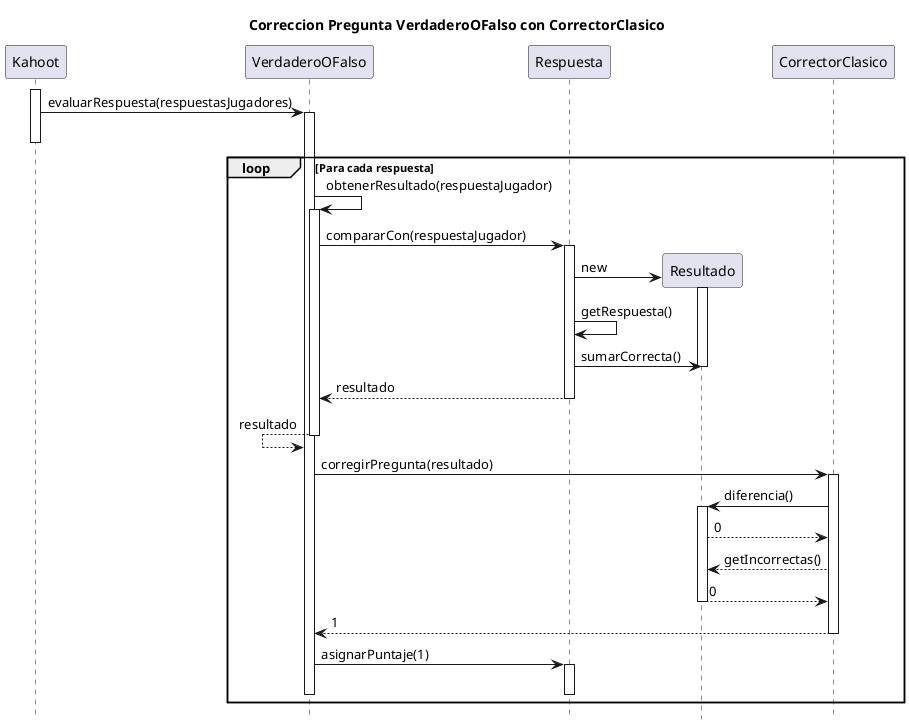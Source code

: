 @startuml VerdaderoOFalsoCorrectorClasico
hide footbox
title Correccion Pregunta VerdaderoOFalso con CorrectorClasico
activate Kahoot
Kahoot -> VerdaderoOFalso: evaluarRespuesta(respuestasJugadores)
activate VerdaderoOFalso
loop Para cada respuesta
    deactivate Kahoot
    VerdaderoOFalso -> VerdaderoOFalso: obtenerResultado(respuestaJugador)
    activate VerdaderoOFalso
    VerdaderoOFalso -> Respuesta : compararCon(respuestaJugador)
    activate Respuesta
    create Resultado
    Respuesta -> Resultado: new
    activate Resultado
    Respuesta -> Respuesta: getRespuesta()
    Respuesta -> Resultado: sumarCorrecta()
    deactivate Resultado
    Respuesta --> VerdaderoOFalso: resultado
    deactivate Respuesta
    VerdaderoOFalso <-- VerdaderoOFalso: resultado
    deactivate VerdaderoOFalso

    VerdaderoOFalso -> CorrectorClasico: corregirPregunta(resultado)
    activate CorrectorClasico
    CorrectorClasico -> Resultado: diferencia()
    activate Resultado
    Resultado --> CorrectorClasico: 0
    CorrectorClasico --> Resultado: getIncorrectas()
    Resultado --> CorrectorClasico: 0
    deactivate Resultado
    CorrectorClasico --> VerdaderoOFalso: 1
    deactivate CorrectorClasico
    VerdaderoOFalso -> Respuesta: asignarPuntaje(1)
    activate Respuesta
    deactivate VerdaderoOFalso
    deactivate Respuesta

end

@enduml